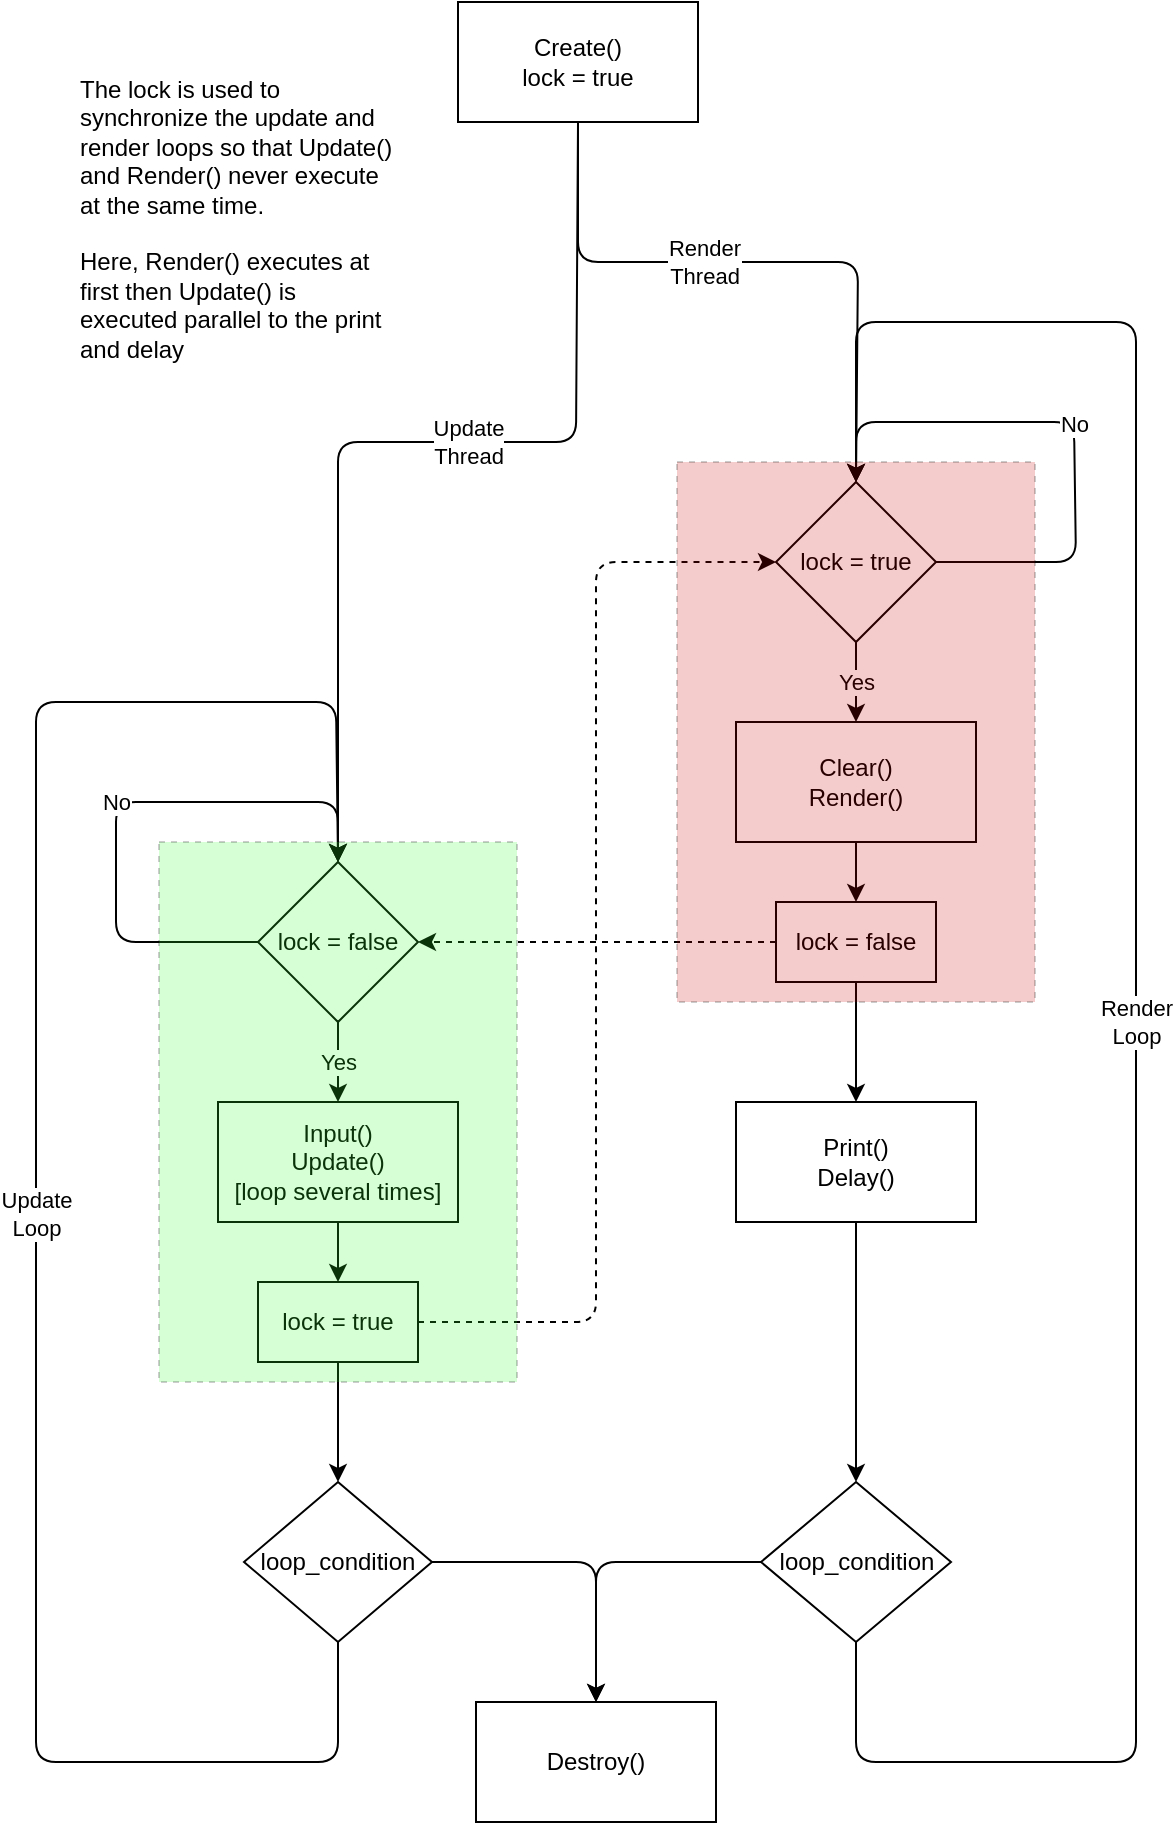 <mxfile>
    <diagram id="3vK-iFVPGl353qP69Pwm" name="Page-1">
        <mxGraphModel dx="768" dy="611" grid="1" gridSize="10" guides="1" tooltips="1" connect="1" arrows="1" fold="1" page="1" pageScale="1" pageWidth="850" pageHeight="1100" math="0" shadow="0">
            <root>
                <mxCell id="0"/>
                <mxCell id="1" parent="0"/>
                <mxCell id="15" style="edgeStyle=none;html=1;exitX=0.5;exitY=1;exitDx=0;exitDy=0;entryX=0.5;entryY=0;entryDx=0;entryDy=0;" parent="1" source="2" target="14" edge="1">
                    <mxGeometry relative="1" as="geometry"/>
                </mxCell>
                <mxCell id="2" value="Clear()&lt;br&gt;Render()" style="whiteSpace=wrap;html=1;" parent="1" vertex="1">
                    <mxGeometry x="470" y="380" width="120" height="60" as="geometry"/>
                </mxCell>
                <mxCell id="3" value="Input()&lt;br&gt;Update()&lt;br&gt;[loop several times]" style="whiteSpace=wrap;html=1;" parent="1" vertex="1">
                    <mxGeometry x="211" y="570" width="120" height="60" as="geometry"/>
                </mxCell>
                <mxCell id="27" style="edgeStyle=none;html=1;exitX=0.5;exitY=1;exitDx=0;exitDy=0;entryX=0.5;entryY=0;entryDx=0;entryDy=0;" parent="1" source="4" target="25" edge="1">
                    <mxGeometry relative="1" as="geometry"/>
                </mxCell>
                <mxCell id="4" value="Print()&lt;br&gt;Delay()" style="whiteSpace=wrap;html=1;" parent="1" vertex="1">
                    <mxGeometry x="470" y="570" width="120" height="60" as="geometry"/>
                </mxCell>
                <mxCell id="9" value="Yes" style="edgeStyle=none;html=1;exitX=0.5;exitY=1;exitDx=0;exitDy=0;entryX=0.5;entryY=0;entryDx=0;entryDy=0;" parent="1" source="7" target="3" edge="1">
                    <mxGeometry relative="1" as="geometry"/>
                </mxCell>
                <mxCell id="7" value="lock = false" style="rhombus;whiteSpace=wrap;html=1;flipH=0;flipV=0;" parent="1" vertex="1">
                    <mxGeometry x="231" y="450" width="80" height="80" as="geometry"/>
                </mxCell>
                <mxCell id="8" value="No" style="edgeStyle=none;html=1;entryX=0.5;entryY=0;entryDx=0;entryDy=0;exitX=0;exitY=0.5;exitDx=0;exitDy=0;" parent="1" source="7" target="7" edge="1">
                    <mxGeometry relative="1" as="geometry">
                        <mxPoint x="330" y="510" as="sourcePoint"/>
                        <Array as="points">
                            <mxPoint x="160" y="490"/>
                            <mxPoint x="160" y="420"/>
                            <mxPoint x="271" y="420"/>
                        </Array>
                    </mxGeometry>
                </mxCell>
                <mxCell id="10" value="Yes" style="edgeStyle=none;html=1;exitX=0.5;exitY=1;exitDx=0;exitDy=0;entryX=0.5;entryY=0;entryDx=0;entryDy=0;" parent="1" source="11" target="2" edge="1">
                    <mxGeometry relative="1" as="geometry">
                        <mxPoint x="530.0" y="375" as="targetPoint"/>
                    </mxGeometry>
                </mxCell>
                <mxCell id="11" value="lock = true" style="rhombus;whiteSpace=wrap;html=1;" parent="1" vertex="1">
                    <mxGeometry x="490" y="260" width="80" height="80" as="geometry"/>
                </mxCell>
                <mxCell id="12" value="No" style="edgeStyle=none;html=1;exitX=1;exitY=0.5;exitDx=0;exitDy=0;entryX=0.5;entryY=0;entryDx=0;entryDy=0;" parent="1" source="11" target="11" edge="1">
                    <mxGeometry relative="1" as="geometry">
                        <Array as="points">
                            <mxPoint x="640" y="300"/>
                            <mxPoint x="639" y="230"/>
                            <mxPoint x="530" y="230"/>
                        </Array>
                    </mxGeometry>
                </mxCell>
                <mxCell id="16" style="edgeStyle=none;html=1;exitX=0.5;exitY=1;exitDx=0;exitDy=0;entryX=0.5;entryY=0;entryDx=0;entryDy=0;" parent="1" source="14" target="4" edge="1">
                    <mxGeometry relative="1" as="geometry"/>
                </mxCell>
                <mxCell id="20" style="edgeStyle=none;html=1;exitX=0;exitY=0.5;exitDx=0;exitDy=0;entryX=1;entryY=0.5;entryDx=0;entryDy=0;dashed=1;" parent="1" source="14" target="7" edge="1">
                    <mxGeometry relative="1" as="geometry">
                        <Array as="points"/>
                    </mxGeometry>
                </mxCell>
                <mxCell id="14" value="lock = false" style="whiteSpace=wrap;html=1;" parent="1" vertex="1">
                    <mxGeometry x="490" y="470" width="80" height="40" as="geometry"/>
                </mxCell>
                <mxCell id="17" style="edgeStyle=none;html=1;exitX=0.5;exitY=1;exitDx=0;exitDy=0;entryX=0.5;entryY=0;entryDx=0;entryDy=0;" parent="1" source="3" target="18" edge="1">
                    <mxGeometry relative="1" as="geometry">
                        <mxPoint x="280" y="650" as="sourcePoint"/>
                    </mxGeometry>
                </mxCell>
                <mxCell id="19" style="edgeStyle=none;html=1;exitX=1;exitY=0.5;exitDx=0;exitDy=0;entryX=0;entryY=0.5;entryDx=0;entryDy=0;dashed=1;" parent="1" source="18" target="11" edge="1">
                    <mxGeometry relative="1" as="geometry">
                        <Array as="points">
                            <mxPoint x="400" y="680"/>
                            <mxPoint x="400" y="300"/>
                        </Array>
                    </mxGeometry>
                </mxCell>
                <mxCell id="22" value="Update&lt;br&gt;Loop" style="edgeStyle=none;html=1;exitX=0.5;exitY=1;exitDx=0;exitDy=0;entryX=0.5;entryY=0;entryDx=0;entryDy=0;" parent="1" source="24" target="7" edge="1">
                    <mxGeometry relative="1" as="geometry">
                        <Array as="points">
                            <mxPoint x="271" y="900"/>
                            <mxPoint x="120" y="900"/>
                            <mxPoint x="120" y="370"/>
                            <mxPoint x="270" y="370"/>
                        </Array>
                    </mxGeometry>
                </mxCell>
                <mxCell id="26" style="edgeStyle=none;html=1;exitX=0.5;exitY=1;exitDx=0;exitDy=0;entryX=0.5;entryY=0;entryDx=0;entryDy=0;" parent="1" source="18" target="24" edge="1">
                    <mxGeometry relative="1" as="geometry"/>
                </mxCell>
                <mxCell id="18" value="lock = true" style="whiteSpace=wrap;html=1;" parent="1" vertex="1">
                    <mxGeometry x="231" y="660" width="80" height="40" as="geometry"/>
                </mxCell>
                <mxCell id="23" value="Render&lt;br&gt;Loop" style="edgeStyle=none;html=1;entryX=0.5;entryY=0;entryDx=0;entryDy=0;exitX=0.5;exitY=1;exitDx=0;exitDy=0;" parent="1" source="25" target="11" edge="1">
                    <mxGeometry relative="1" as="geometry">
                        <mxPoint x="530" y="680" as="sourcePoint"/>
                        <mxPoint x="520.0" y="250" as="targetPoint"/>
                        <Array as="points">
                            <mxPoint x="530" y="900"/>
                            <mxPoint x="670" y="900"/>
                            <mxPoint x="670" y="180"/>
                            <mxPoint x="530" y="180"/>
                        </Array>
                    </mxGeometry>
                </mxCell>
                <mxCell id="32" style="edgeStyle=none;html=1;exitX=1;exitY=0.5;exitDx=0;exitDy=0;entryX=0.5;entryY=0;entryDx=0;entryDy=0;" parent="1" source="24" target="31" edge="1">
                    <mxGeometry relative="1" as="geometry">
                        <Array as="points">
                            <mxPoint x="400" y="800"/>
                        </Array>
                    </mxGeometry>
                </mxCell>
                <mxCell id="24" value="loop_condition" style="rhombus;whiteSpace=wrap;html=1;" parent="1" vertex="1">
                    <mxGeometry x="224" y="760" width="94" height="80" as="geometry"/>
                </mxCell>
                <mxCell id="33" style="edgeStyle=none;html=1;exitX=0;exitY=0.5;exitDx=0;exitDy=0;entryX=0.5;entryY=0;entryDx=0;entryDy=0;" parent="1" source="25" target="31" edge="1">
                    <mxGeometry relative="1" as="geometry">
                        <Array as="points">
                            <mxPoint x="400" y="800"/>
                        </Array>
                    </mxGeometry>
                </mxCell>
                <mxCell id="25" value="loop_condition" style="rhombus;whiteSpace=wrap;html=1;" parent="1" vertex="1">
                    <mxGeometry x="482.5" y="760" width="95" height="80" as="geometry"/>
                </mxCell>
                <mxCell id="29" value="Update&lt;br&gt;Thread" style="edgeStyle=none;html=1;exitX=0.5;exitY=1;exitDx=0;exitDy=0;entryX=0.5;entryY=0;entryDx=0;entryDy=0;" parent="1" source="28" target="7" edge="1">
                    <mxGeometry x="-0.123" relative="1" as="geometry">
                        <Array as="points">
                            <mxPoint x="390" y="240"/>
                            <mxPoint x="271" y="240"/>
                        </Array>
                        <mxPoint as="offset"/>
                    </mxGeometry>
                </mxCell>
                <mxCell id="30" value="Render&lt;br&gt;Thread" style="edgeStyle=none;html=1;exitX=0.5;exitY=1;exitDx=0;exitDy=0;entryX=0.5;entryY=0;entryDx=0;entryDy=0;" parent="1" source="28" target="11" edge="1">
                    <mxGeometry x="-0.168" relative="1" as="geometry">
                        <mxPoint x="392" y="90" as="sourcePoint"/>
                        <mxPoint x="531" y="260" as="targetPoint"/>
                        <Array as="points">
                            <mxPoint x="391" y="150"/>
                            <mxPoint x="531" y="150"/>
                        </Array>
                        <mxPoint as="offset"/>
                    </mxGeometry>
                </mxCell>
                <mxCell id="28" value="Create()&lt;br&gt;lock = true" style="whiteSpace=wrap;html=1;" parent="1" vertex="1">
                    <mxGeometry x="331" y="20" width="120" height="60" as="geometry"/>
                </mxCell>
                <mxCell id="31" value="Destroy()" style="whiteSpace=wrap;html=1;" parent="1" vertex="1">
                    <mxGeometry x="340" y="870" width="120" height="60" as="geometry"/>
                </mxCell>
                <mxCell id="35" value="" style="rounded=0;whiteSpace=wrap;html=1;dashed=1;fillColor=#33FF33;opacity=20;" parent="1" vertex="1">
                    <mxGeometry x="181.5" y="440" width="179" height="270" as="geometry"/>
                </mxCell>
                <mxCell id="36" value="" style="rounded=0;whiteSpace=wrap;html=1;dashed=1;fillColor=#CC0000;opacity=20;" parent="1" vertex="1">
                    <mxGeometry x="440.5" y="250" width="179" height="270" as="geometry"/>
                </mxCell>
                <mxCell id="37" value="The lock is used to synchronize the update and render loops so that Update()&lt;br&gt;and Render() never execute at the same time.&lt;br&gt;&lt;br&gt;Here, Render() executes at first then Update() is executed parallel to the print and delay" style="text;strokeColor=none;align=left;fillColor=none;html=1;verticalAlign=top;whiteSpace=wrap;rounded=0;dashed=1;opacity=20;" parent="1" vertex="1">
                    <mxGeometry x="140" y="50" width="160" height="180" as="geometry"/>
                </mxCell>
            </root>
        </mxGraphModel>
    </diagram>
</mxfile>
